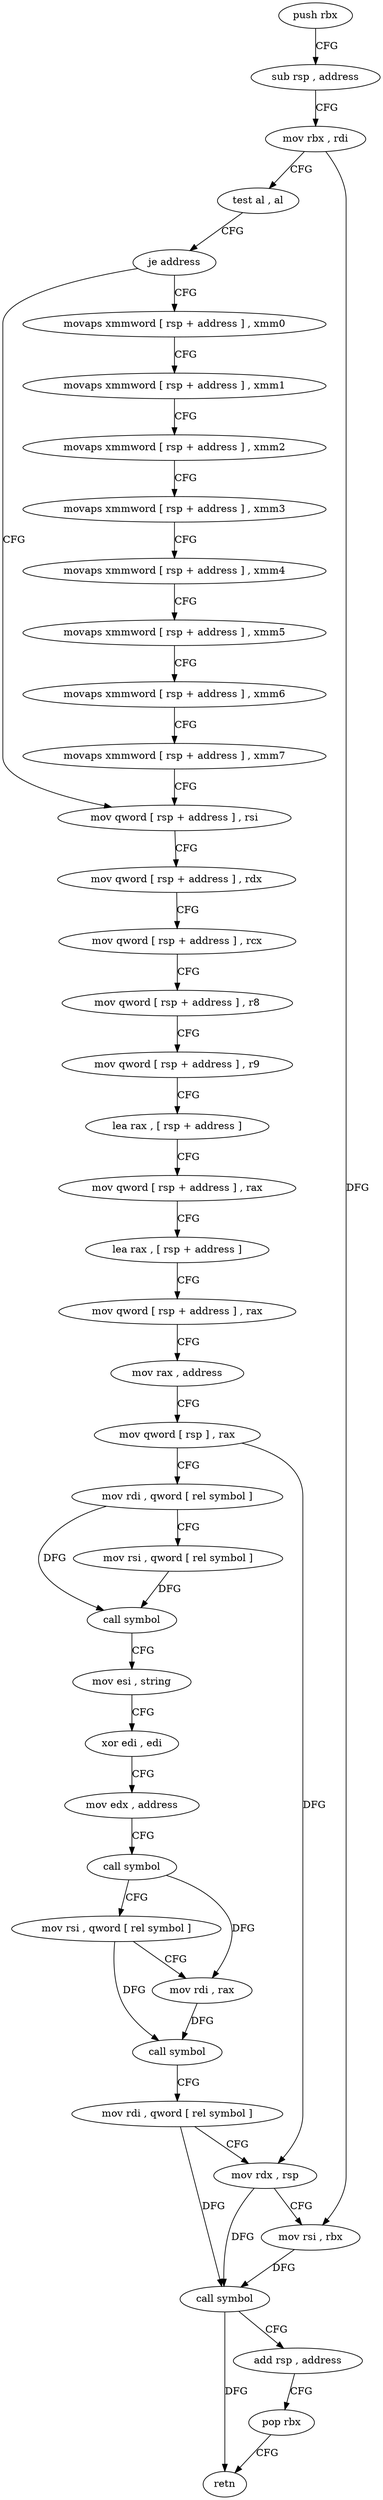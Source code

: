 digraph "func" {
"4213312" [label = "push rbx" ]
"4213313" [label = "sub rsp , address" ]
"4213320" [label = "mov rbx , rdi" ]
"4213323" [label = "test al , al" ]
"4213325" [label = "je address" ]
"4213382" [label = "mov qword [ rsp + address ] , rsi" ]
"4213327" [label = "movaps xmmword [ rsp + address ] , xmm0" ]
"4213387" [label = "mov qword [ rsp + address ] , rdx" ]
"4213392" [label = "mov qword [ rsp + address ] , rcx" ]
"4213397" [label = "mov qword [ rsp + address ] , r8" ]
"4213402" [label = "mov qword [ rsp + address ] , r9" ]
"4213407" [label = "lea rax , [ rsp + address ]" ]
"4213412" [label = "mov qword [ rsp + address ] , rax" ]
"4213417" [label = "lea rax , [ rsp + address ]" ]
"4213425" [label = "mov qword [ rsp + address ] , rax" ]
"4213430" [label = "mov rax , address" ]
"4213440" [label = "mov qword [ rsp ] , rax" ]
"4213444" [label = "mov rdi , qword [ rel symbol ]" ]
"4213451" [label = "mov rsi , qword [ rel symbol ]" ]
"4213458" [label = "call symbol" ]
"4213463" [label = "mov esi , string" ]
"4213468" [label = "xor edi , edi" ]
"4213470" [label = "mov edx , address" ]
"4213475" [label = "call symbol" ]
"4213480" [label = "mov rsi , qword [ rel symbol ]" ]
"4213487" [label = "mov rdi , rax" ]
"4213490" [label = "call symbol" ]
"4213495" [label = "mov rdi , qword [ rel symbol ]" ]
"4213502" [label = "mov rdx , rsp" ]
"4213505" [label = "mov rsi , rbx" ]
"4213508" [label = "call symbol" ]
"4213513" [label = "add rsp , address" ]
"4213520" [label = "pop rbx" ]
"4213521" [label = "retn" ]
"4213332" [label = "movaps xmmword [ rsp + address ] , xmm1" ]
"4213337" [label = "movaps xmmword [ rsp + address ] , xmm2" ]
"4213342" [label = "movaps xmmword [ rsp + address ] , xmm3" ]
"4213350" [label = "movaps xmmword [ rsp + address ] , xmm4" ]
"4213358" [label = "movaps xmmword [ rsp + address ] , xmm5" ]
"4213366" [label = "movaps xmmword [ rsp + address ] , xmm6" ]
"4213374" [label = "movaps xmmword [ rsp + address ] , xmm7" ]
"4213312" -> "4213313" [ label = "CFG" ]
"4213313" -> "4213320" [ label = "CFG" ]
"4213320" -> "4213323" [ label = "CFG" ]
"4213320" -> "4213505" [ label = "DFG" ]
"4213323" -> "4213325" [ label = "CFG" ]
"4213325" -> "4213382" [ label = "CFG" ]
"4213325" -> "4213327" [ label = "CFG" ]
"4213382" -> "4213387" [ label = "CFG" ]
"4213327" -> "4213332" [ label = "CFG" ]
"4213387" -> "4213392" [ label = "CFG" ]
"4213392" -> "4213397" [ label = "CFG" ]
"4213397" -> "4213402" [ label = "CFG" ]
"4213402" -> "4213407" [ label = "CFG" ]
"4213407" -> "4213412" [ label = "CFG" ]
"4213412" -> "4213417" [ label = "CFG" ]
"4213417" -> "4213425" [ label = "CFG" ]
"4213425" -> "4213430" [ label = "CFG" ]
"4213430" -> "4213440" [ label = "CFG" ]
"4213440" -> "4213444" [ label = "CFG" ]
"4213440" -> "4213502" [ label = "DFG" ]
"4213444" -> "4213451" [ label = "CFG" ]
"4213444" -> "4213458" [ label = "DFG" ]
"4213451" -> "4213458" [ label = "DFG" ]
"4213458" -> "4213463" [ label = "CFG" ]
"4213463" -> "4213468" [ label = "CFG" ]
"4213468" -> "4213470" [ label = "CFG" ]
"4213470" -> "4213475" [ label = "CFG" ]
"4213475" -> "4213480" [ label = "CFG" ]
"4213475" -> "4213487" [ label = "DFG" ]
"4213480" -> "4213487" [ label = "CFG" ]
"4213480" -> "4213490" [ label = "DFG" ]
"4213487" -> "4213490" [ label = "DFG" ]
"4213490" -> "4213495" [ label = "CFG" ]
"4213495" -> "4213502" [ label = "CFG" ]
"4213495" -> "4213508" [ label = "DFG" ]
"4213502" -> "4213505" [ label = "CFG" ]
"4213502" -> "4213508" [ label = "DFG" ]
"4213505" -> "4213508" [ label = "DFG" ]
"4213508" -> "4213513" [ label = "CFG" ]
"4213508" -> "4213521" [ label = "DFG" ]
"4213513" -> "4213520" [ label = "CFG" ]
"4213520" -> "4213521" [ label = "CFG" ]
"4213332" -> "4213337" [ label = "CFG" ]
"4213337" -> "4213342" [ label = "CFG" ]
"4213342" -> "4213350" [ label = "CFG" ]
"4213350" -> "4213358" [ label = "CFG" ]
"4213358" -> "4213366" [ label = "CFG" ]
"4213366" -> "4213374" [ label = "CFG" ]
"4213374" -> "4213382" [ label = "CFG" ]
}
